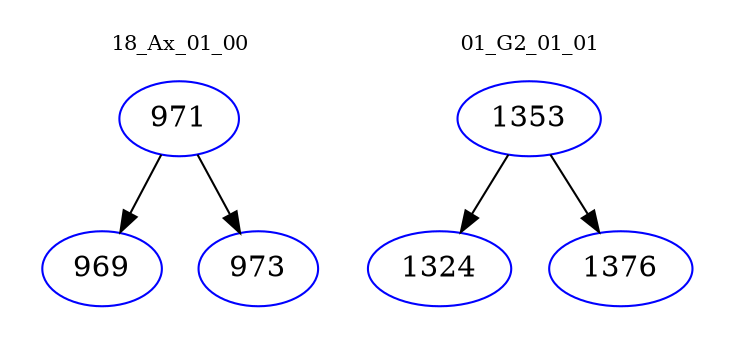 digraph{
subgraph cluster_0 {
color = white
label = "18_Ax_01_00";
fontsize=10;
T0_971 [label="971", color="blue"]
T0_971 -> T0_969 [color="black"]
T0_969 [label="969", color="blue"]
T0_971 -> T0_973 [color="black"]
T0_973 [label="973", color="blue"]
}
subgraph cluster_1 {
color = white
label = "01_G2_01_01";
fontsize=10;
T1_1353 [label="1353", color="blue"]
T1_1353 -> T1_1324 [color="black"]
T1_1324 [label="1324", color="blue"]
T1_1353 -> T1_1376 [color="black"]
T1_1376 [label="1376", color="blue"]
}
}

